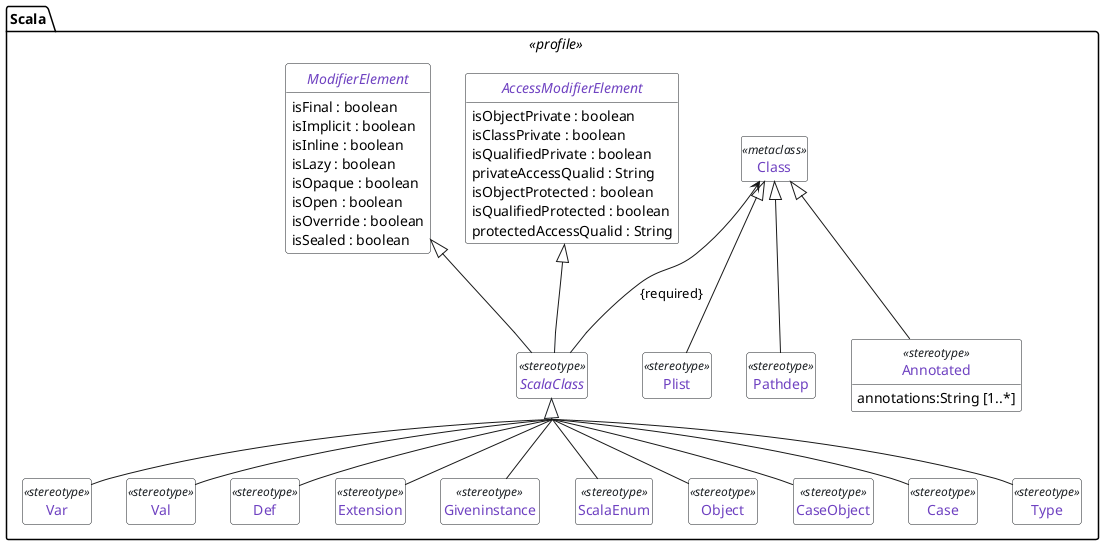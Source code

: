 @startuml
 package Scala <<profile>> {
    class Class <<metaclass>> 
    abstract class ScalaClass <<stereotype>> 

    abstract class AccessModifierElement {
        isObjectPrivate : boolean 
        isClassPrivate : boolean  
        isQualifiedPrivate : boolean 
        privateAccessQualid : String 
        isObjectProtected : boolean
        isQualifiedProtected : boolean
        protectedAccessQualid : String
    }

    abstract class ModifierElement {
        isFinal : boolean 
        isImplicit : boolean 
        isInline : boolean 
        isLazy : boolean 
        isOpaque : boolean 
        isOpen : boolean 
        isOverride : boolean 
        isSealed : boolean 
    }

    class Var <<stereotype>> 
    class Val <<stereotype>> 
    class Def <<stereotype>> 
    class Extension <<stereotype>> 
    class Giveninstance <<stereotype>> 
    class ScalaEnum <<stereotype>> 
    class Object <<stereotype>>
    class CaseObject <<stereotype>> 
    class Case <<stereotype>> 
    class Type <<stereotype>> 
    class Plist <<stereotype>>
    class Pathdep <<stereotype>>
    class Annotated <<stereotype>>  {
        annotations:String [1..*]
    }

    Class <-- ScalaClass : {required}
    AccessModifierElement <|-- ScalaClass
    ModifierElement <|-- ScalaClass
    ScalaClass <|-- Var  
    ScalaClass <|-- Val 
    ScalaClass <|-- Def 
    ScalaClass <|-- Extension 
    ScalaClass <|-- Giveninstance
    ScalaClass <|-- ScalaEnum
    ScalaClass <|-- Object
    ScalaClass <|-- CaseObject
    ScalaClass <|-- Case 
    ScalaClass <|-- Type
    Class <|-- Plist
    Class <|-- Annotated
    Class <|-- Pathdep
 }

hide circle 
hide <<metaclass>> members
hide methods
hide members
show ModifierElement members
show AccessModifierElement members
hide ModifierElement methods 
hide AccessModifierElement methods
show Annotated attributes 

skinparam defaultFontName Source Code Pro

skinparam groupinheritance 4

skinparam ClassStereotypeFontColor #1b1f23

skinparam class {
    BackgroundColor White
    BorderColor #1b1f23
    ArrowColor #1b1f23
    FontColor #6f42c1
}

skinparam note {
    BackgroundColor White
    BorderColor #1b1f23
    ArrowColor #1b1f23
    FontColor #d73a49
}


skinparam stereotype {
    FontColor #d73a49
}
@enduml 